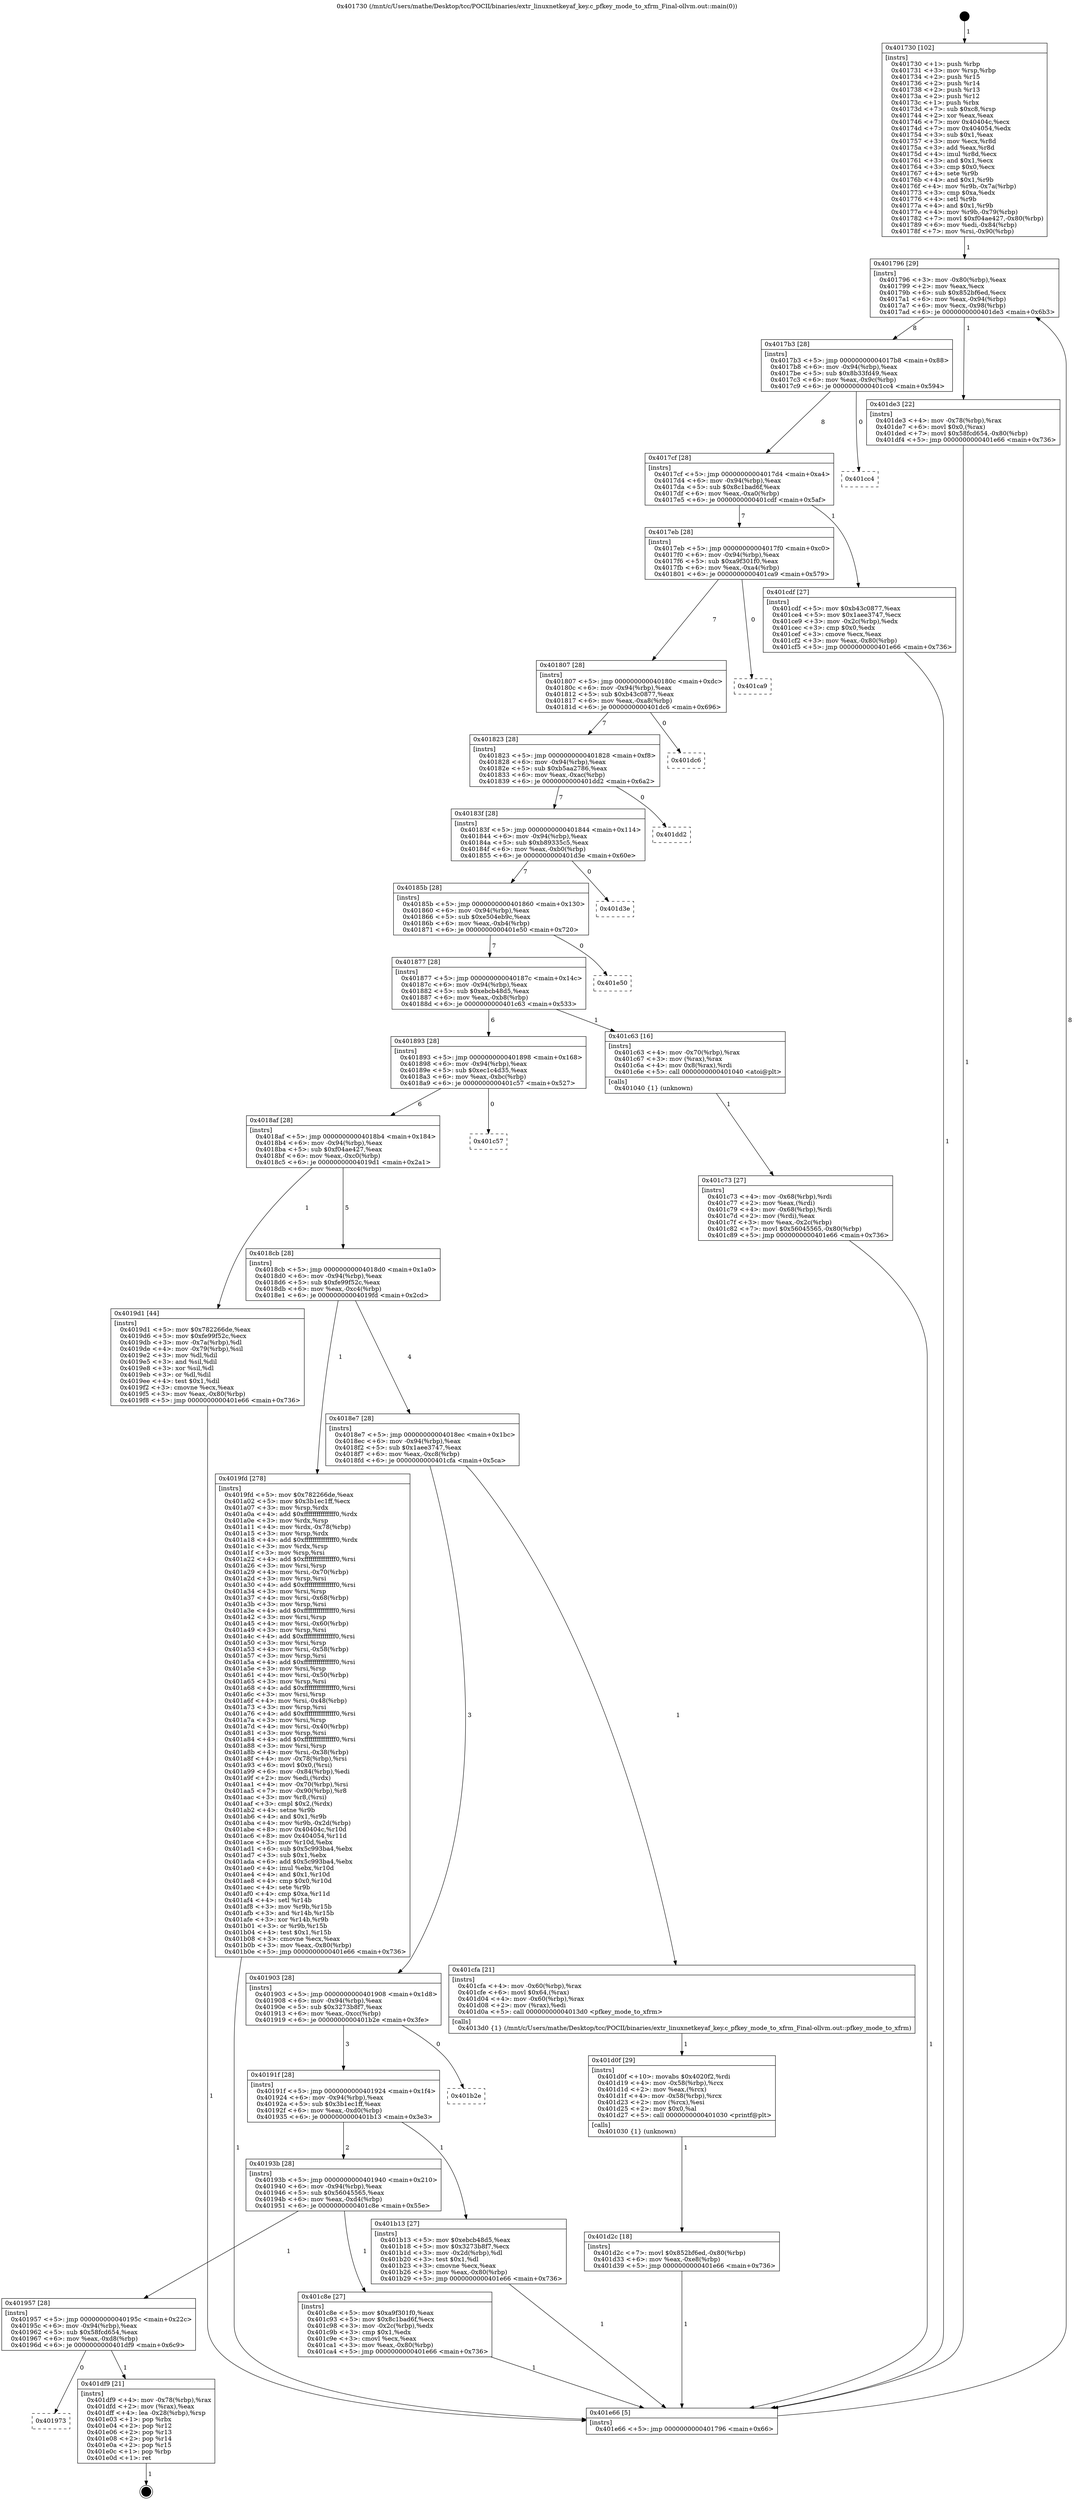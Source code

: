 digraph "0x401730" {
  label = "0x401730 (/mnt/c/Users/mathe/Desktop/tcc/POCII/binaries/extr_linuxnetkeyaf_key.c_pfkey_mode_to_xfrm_Final-ollvm.out::main(0))"
  labelloc = "t"
  node[shape=record]

  Entry [label="",width=0.3,height=0.3,shape=circle,fillcolor=black,style=filled]
  "0x401796" [label="{
     0x401796 [29]\l
     | [instrs]\l
     &nbsp;&nbsp;0x401796 \<+3\>: mov -0x80(%rbp),%eax\l
     &nbsp;&nbsp;0x401799 \<+2\>: mov %eax,%ecx\l
     &nbsp;&nbsp;0x40179b \<+6\>: sub $0x852bf6ed,%ecx\l
     &nbsp;&nbsp;0x4017a1 \<+6\>: mov %eax,-0x94(%rbp)\l
     &nbsp;&nbsp;0x4017a7 \<+6\>: mov %ecx,-0x98(%rbp)\l
     &nbsp;&nbsp;0x4017ad \<+6\>: je 0000000000401de3 \<main+0x6b3\>\l
  }"]
  "0x401de3" [label="{
     0x401de3 [22]\l
     | [instrs]\l
     &nbsp;&nbsp;0x401de3 \<+4\>: mov -0x78(%rbp),%rax\l
     &nbsp;&nbsp;0x401de7 \<+6\>: movl $0x0,(%rax)\l
     &nbsp;&nbsp;0x401ded \<+7\>: movl $0x58fcd654,-0x80(%rbp)\l
     &nbsp;&nbsp;0x401df4 \<+5\>: jmp 0000000000401e66 \<main+0x736\>\l
  }"]
  "0x4017b3" [label="{
     0x4017b3 [28]\l
     | [instrs]\l
     &nbsp;&nbsp;0x4017b3 \<+5\>: jmp 00000000004017b8 \<main+0x88\>\l
     &nbsp;&nbsp;0x4017b8 \<+6\>: mov -0x94(%rbp),%eax\l
     &nbsp;&nbsp;0x4017be \<+5\>: sub $0x8b33fd49,%eax\l
     &nbsp;&nbsp;0x4017c3 \<+6\>: mov %eax,-0x9c(%rbp)\l
     &nbsp;&nbsp;0x4017c9 \<+6\>: je 0000000000401cc4 \<main+0x594\>\l
  }"]
  Exit [label="",width=0.3,height=0.3,shape=circle,fillcolor=black,style=filled,peripheries=2]
  "0x401cc4" [label="{
     0x401cc4\l
  }", style=dashed]
  "0x4017cf" [label="{
     0x4017cf [28]\l
     | [instrs]\l
     &nbsp;&nbsp;0x4017cf \<+5\>: jmp 00000000004017d4 \<main+0xa4\>\l
     &nbsp;&nbsp;0x4017d4 \<+6\>: mov -0x94(%rbp),%eax\l
     &nbsp;&nbsp;0x4017da \<+5\>: sub $0x8c1bad6f,%eax\l
     &nbsp;&nbsp;0x4017df \<+6\>: mov %eax,-0xa0(%rbp)\l
     &nbsp;&nbsp;0x4017e5 \<+6\>: je 0000000000401cdf \<main+0x5af\>\l
  }"]
  "0x401973" [label="{
     0x401973\l
  }", style=dashed]
  "0x401cdf" [label="{
     0x401cdf [27]\l
     | [instrs]\l
     &nbsp;&nbsp;0x401cdf \<+5\>: mov $0xb43c0877,%eax\l
     &nbsp;&nbsp;0x401ce4 \<+5\>: mov $0x1aee3747,%ecx\l
     &nbsp;&nbsp;0x401ce9 \<+3\>: mov -0x2c(%rbp),%edx\l
     &nbsp;&nbsp;0x401cec \<+3\>: cmp $0x0,%edx\l
     &nbsp;&nbsp;0x401cef \<+3\>: cmove %ecx,%eax\l
     &nbsp;&nbsp;0x401cf2 \<+3\>: mov %eax,-0x80(%rbp)\l
     &nbsp;&nbsp;0x401cf5 \<+5\>: jmp 0000000000401e66 \<main+0x736\>\l
  }"]
  "0x4017eb" [label="{
     0x4017eb [28]\l
     | [instrs]\l
     &nbsp;&nbsp;0x4017eb \<+5\>: jmp 00000000004017f0 \<main+0xc0\>\l
     &nbsp;&nbsp;0x4017f0 \<+6\>: mov -0x94(%rbp),%eax\l
     &nbsp;&nbsp;0x4017f6 \<+5\>: sub $0xa9f301f0,%eax\l
     &nbsp;&nbsp;0x4017fb \<+6\>: mov %eax,-0xa4(%rbp)\l
     &nbsp;&nbsp;0x401801 \<+6\>: je 0000000000401ca9 \<main+0x579\>\l
  }"]
  "0x401df9" [label="{
     0x401df9 [21]\l
     | [instrs]\l
     &nbsp;&nbsp;0x401df9 \<+4\>: mov -0x78(%rbp),%rax\l
     &nbsp;&nbsp;0x401dfd \<+2\>: mov (%rax),%eax\l
     &nbsp;&nbsp;0x401dff \<+4\>: lea -0x28(%rbp),%rsp\l
     &nbsp;&nbsp;0x401e03 \<+1\>: pop %rbx\l
     &nbsp;&nbsp;0x401e04 \<+2\>: pop %r12\l
     &nbsp;&nbsp;0x401e06 \<+2\>: pop %r13\l
     &nbsp;&nbsp;0x401e08 \<+2\>: pop %r14\l
     &nbsp;&nbsp;0x401e0a \<+2\>: pop %r15\l
     &nbsp;&nbsp;0x401e0c \<+1\>: pop %rbp\l
     &nbsp;&nbsp;0x401e0d \<+1\>: ret\l
  }"]
  "0x401ca9" [label="{
     0x401ca9\l
  }", style=dashed]
  "0x401807" [label="{
     0x401807 [28]\l
     | [instrs]\l
     &nbsp;&nbsp;0x401807 \<+5\>: jmp 000000000040180c \<main+0xdc\>\l
     &nbsp;&nbsp;0x40180c \<+6\>: mov -0x94(%rbp),%eax\l
     &nbsp;&nbsp;0x401812 \<+5\>: sub $0xb43c0877,%eax\l
     &nbsp;&nbsp;0x401817 \<+6\>: mov %eax,-0xa8(%rbp)\l
     &nbsp;&nbsp;0x40181d \<+6\>: je 0000000000401dc6 \<main+0x696\>\l
  }"]
  "0x401d2c" [label="{
     0x401d2c [18]\l
     | [instrs]\l
     &nbsp;&nbsp;0x401d2c \<+7\>: movl $0x852bf6ed,-0x80(%rbp)\l
     &nbsp;&nbsp;0x401d33 \<+6\>: mov %eax,-0xe8(%rbp)\l
     &nbsp;&nbsp;0x401d39 \<+5\>: jmp 0000000000401e66 \<main+0x736\>\l
  }"]
  "0x401dc6" [label="{
     0x401dc6\l
  }", style=dashed]
  "0x401823" [label="{
     0x401823 [28]\l
     | [instrs]\l
     &nbsp;&nbsp;0x401823 \<+5\>: jmp 0000000000401828 \<main+0xf8\>\l
     &nbsp;&nbsp;0x401828 \<+6\>: mov -0x94(%rbp),%eax\l
     &nbsp;&nbsp;0x40182e \<+5\>: sub $0xb5aa2786,%eax\l
     &nbsp;&nbsp;0x401833 \<+6\>: mov %eax,-0xac(%rbp)\l
     &nbsp;&nbsp;0x401839 \<+6\>: je 0000000000401dd2 \<main+0x6a2\>\l
  }"]
  "0x401d0f" [label="{
     0x401d0f [29]\l
     | [instrs]\l
     &nbsp;&nbsp;0x401d0f \<+10\>: movabs $0x4020f2,%rdi\l
     &nbsp;&nbsp;0x401d19 \<+4\>: mov -0x58(%rbp),%rcx\l
     &nbsp;&nbsp;0x401d1d \<+2\>: mov %eax,(%rcx)\l
     &nbsp;&nbsp;0x401d1f \<+4\>: mov -0x58(%rbp),%rcx\l
     &nbsp;&nbsp;0x401d23 \<+2\>: mov (%rcx),%esi\l
     &nbsp;&nbsp;0x401d25 \<+2\>: mov $0x0,%al\l
     &nbsp;&nbsp;0x401d27 \<+5\>: call 0000000000401030 \<printf@plt\>\l
     | [calls]\l
     &nbsp;&nbsp;0x401030 \{1\} (unknown)\l
  }"]
  "0x401dd2" [label="{
     0x401dd2\l
  }", style=dashed]
  "0x40183f" [label="{
     0x40183f [28]\l
     | [instrs]\l
     &nbsp;&nbsp;0x40183f \<+5\>: jmp 0000000000401844 \<main+0x114\>\l
     &nbsp;&nbsp;0x401844 \<+6\>: mov -0x94(%rbp),%eax\l
     &nbsp;&nbsp;0x40184a \<+5\>: sub $0xb89335c5,%eax\l
     &nbsp;&nbsp;0x40184f \<+6\>: mov %eax,-0xb0(%rbp)\l
     &nbsp;&nbsp;0x401855 \<+6\>: je 0000000000401d3e \<main+0x60e\>\l
  }"]
  "0x401957" [label="{
     0x401957 [28]\l
     | [instrs]\l
     &nbsp;&nbsp;0x401957 \<+5\>: jmp 000000000040195c \<main+0x22c\>\l
     &nbsp;&nbsp;0x40195c \<+6\>: mov -0x94(%rbp),%eax\l
     &nbsp;&nbsp;0x401962 \<+5\>: sub $0x58fcd654,%eax\l
     &nbsp;&nbsp;0x401967 \<+6\>: mov %eax,-0xd8(%rbp)\l
     &nbsp;&nbsp;0x40196d \<+6\>: je 0000000000401df9 \<main+0x6c9\>\l
  }"]
  "0x401d3e" [label="{
     0x401d3e\l
  }", style=dashed]
  "0x40185b" [label="{
     0x40185b [28]\l
     | [instrs]\l
     &nbsp;&nbsp;0x40185b \<+5\>: jmp 0000000000401860 \<main+0x130\>\l
     &nbsp;&nbsp;0x401860 \<+6\>: mov -0x94(%rbp),%eax\l
     &nbsp;&nbsp;0x401866 \<+5\>: sub $0xe504eb9c,%eax\l
     &nbsp;&nbsp;0x40186b \<+6\>: mov %eax,-0xb4(%rbp)\l
     &nbsp;&nbsp;0x401871 \<+6\>: je 0000000000401e50 \<main+0x720\>\l
  }"]
  "0x401c8e" [label="{
     0x401c8e [27]\l
     | [instrs]\l
     &nbsp;&nbsp;0x401c8e \<+5\>: mov $0xa9f301f0,%eax\l
     &nbsp;&nbsp;0x401c93 \<+5\>: mov $0x8c1bad6f,%ecx\l
     &nbsp;&nbsp;0x401c98 \<+3\>: mov -0x2c(%rbp),%edx\l
     &nbsp;&nbsp;0x401c9b \<+3\>: cmp $0x1,%edx\l
     &nbsp;&nbsp;0x401c9e \<+3\>: cmovl %ecx,%eax\l
     &nbsp;&nbsp;0x401ca1 \<+3\>: mov %eax,-0x80(%rbp)\l
     &nbsp;&nbsp;0x401ca4 \<+5\>: jmp 0000000000401e66 \<main+0x736\>\l
  }"]
  "0x401e50" [label="{
     0x401e50\l
  }", style=dashed]
  "0x401877" [label="{
     0x401877 [28]\l
     | [instrs]\l
     &nbsp;&nbsp;0x401877 \<+5\>: jmp 000000000040187c \<main+0x14c\>\l
     &nbsp;&nbsp;0x40187c \<+6\>: mov -0x94(%rbp),%eax\l
     &nbsp;&nbsp;0x401882 \<+5\>: sub $0xebcb48d5,%eax\l
     &nbsp;&nbsp;0x401887 \<+6\>: mov %eax,-0xb8(%rbp)\l
     &nbsp;&nbsp;0x40188d \<+6\>: je 0000000000401c63 \<main+0x533\>\l
  }"]
  "0x401c73" [label="{
     0x401c73 [27]\l
     | [instrs]\l
     &nbsp;&nbsp;0x401c73 \<+4\>: mov -0x68(%rbp),%rdi\l
     &nbsp;&nbsp;0x401c77 \<+2\>: mov %eax,(%rdi)\l
     &nbsp;&nbsp;0x401c79 \<+4\>: mov -0x68(%rbp),%rdi\l
     &nbsp;&nbsp;0x401c7d \<+2\>: mov (%rdi),%eax\l
     &nbsp;&nbsp;0x401c7f \<+3\>: mov %eax,-0x2c(%rbp)\l
     &nbsp;&nbsp;0x401c82 \<+7\>: movl $0x56045565,-0x80(%rbp)\l
     &nbsp;&nbsp;0x401c89 \<+5\>: jmp 0000000000401e66 \<main+0x736\>\l
  }"]
  "0x401c63" [label="{
     0x401c63 [16]\l
     | [instrs]\l
     &nbsp;&nbsp;0x401c63 \<+4\>: mov -0x70(%rbp),%rax\l
     &nbsp;&nbsp;0x401c67 \<+3\>: mov (%rax),%rax\l
     &nbsp;&nbsp;0x401c6a \<+4\>: mov 0x8(%rax),%rdi\l
     &nbsp;&nbsp;0x401c6e \<+5\>: call 0000000000401040 \<atoi@plt\>\l
     | [calls]\l
     &nbsp;&nbsp;0x401040 \{1\} (unknown)\l
  }"]
  "0x401893" [label="{
     0x401893 [28]\l
     | [instrs]\l
     &nbsp;&nbsp;0x401893 \<+5\>: jmp 0000000000401898 \<main+0x168\>\l
     &nbsp;&nbsp;0x401898 \<+6\>: mov -0x94(%rbp),%eax\l
     &nbsp;&nbsp;0x40189e \<+5\>: sub $0xec1c4d35,%eax\l
     &nbsp;&nbsp;0x4018a3 \<+6\>: mov %eax,-0xbc(%rbp)\l
     &nbsp;&nbsp;0x4018a9 \<+6\>: je 0000000000401c57 \<main+0x527\>\l
  }"]
  "0x40193b" [label="{
     0x40193b [28]\l
     | [instrs]\l
     &nbsp;&nbsp;0x40193b \<+5\>: jmp 0000000000401940 \<main+0x210\>\l
     &nbsp;&nbsp;0x401940 \<+6\>: mov -0x94(%rbp),%eax\l
     &nbsp;&nbsp;0x401946 \<+5\>: sub $0x56045565,%eax\l
     &nbsp;&nbsp;0x40194b \<+6\>: mov %eax,-0xd4(%rbp)\l
     &nbsp;&nbsp;0x401951 \<+6\>: je 0000000000401c8e \<main+0x55e\>\l
  }"]
  "0x401c57" [label="{
     0x401c57\l
  }", style=dashed]
  "0x4018af" [label="{
     0x4018af [28]\l
     | [instrs]\l
     &nbsp;&nbsp;0x4018af \<+5\>: jmp 00000000004018b4 \<main+0x184\>\l
     &nbsp;&nbsp;0x4018b4 \<+6\>: mov -0x94(%rbp),%eax\l
     &nbsp;&nbsp;0x4018ba \<+5\>: sub $0xf04ae427,%eax\l
     &nbsp;&nbsp;0x4018bf \<+6\>: mov %eax,-0xc0(%rbp)\l
     &nbsp;&nbsp;0x4018c5 \<+6\>: je 00000000004019d1 \<main+0x2a1\>\l
  }"]
  "0x401b13" [label="{
     0x401b13 [27]\l
     | [instrs]\l
     &nbsp;&nbsp;0x401b13 \<+5\>: mov $0xebcb48d5,%eax\l
     &nbsp;&nbsp;0x401b18 \<+5\>: mov $0x3273b8f7,%ecx\l
     &nbsp;&nbsp;0x401b1d \<+3\>: mov -0x2d(%rbp),%dl\l
     &nbsp;&nbsp;0x401b20 \<+3\>: test $0x1,%dl\l
     &nbsp;&nbsp;0x401b23 \<+3\>: cmovne %ecx,%eax\l
     &nbsp;&nbsp;0x401b26 \<+3\>: mov %eax,-0x80(%rbp)\l
     &nbsp;&nbsp;0x401b29 \<+5\>: jmp 0000000000401e66 \<main+0x736\>\l
  }"]
  "0x4019d1" [label="{
     0x4019d1 [44]\l
     | [instrs]\l
     &nbsp;&nbsp;0x4019d1 \<+5\>: mov $0x782266de,%eax\l
     &nbsp;&nbsp;0x4019d6 \<+5\>: mov $0xfe99f52c,%ecx\l
     &nbsp;&nbsp;0x4019db \<+3\>: mov -0x7a(%rbp),%dl\l
     &nbsp;&nbsp;0x4019de \<+4\>: mov -0x79(%rbp),%sil\l
     &nbsp;&nbsp;0x4019e2 \<+3\>: mov %dl,%dil\l
     &nbsp;&nbsp;0x4019e5 \<+3\>: and %sil,%dil\l
     &nbsp;&nbsp;0x4019e8 \<+3\>: xor %sil,%dl\l
     &nbsp;&nbsp;0x4019eb \<+3\>: or %dl,%dil\l
     &nbsp;&nbsp;0x4019ee \<+4\>: test $0x1,%dil\l
     &nbsp;&nbsp;0x4019f2 \<+3\>: cmovne %ecx,%eax\l
     &nbsp;&nbsp;0x4019f5 \<+3\>: mov %eax,-0x80(%rbp)\l
     &nbsp;&nbsp;0x4019f8 \<+5\>: jmp 0000000000401e66 \<main+0x736\>\l
  }"]
  "0x4018cb" [label="{
     0x4018cb [28]\l
     | [instrs]\l
     &nbsp;&nbsp;0x4018cb \<+5\>: jmp 00000000004018d0 \<main+0x1a0\>\l
     &nbsp;&nbsp;0x4018d0 \<+6\>: mov -0x94(%rbp),%eax\l
     &nbsp;&nbsp;0x4018d6 \<+5\>: sub $0xfe99f52c,%eax\l
     &nbsp;&nbsp;0x4018db \<+6\>: mov %eax,-0xc4(%rbp)\l
     &nbsp;&nbsp;0x4018e1 \<+6\>: je 00000000004019fd \<main+0x2cd\>\l
  }"]
  "0x401e66" [label="{
     0x401e66 [5]\l
     | [instrs]\l
     &nbsp;&nbsp;0x401e66 \<+5\>: jmp 0000000000401796 \<main+0x66\>\l
  }"]
  "0x401730" [label="{
     0x401730 [102]\l
     | [instrs]\l
     &nbsp;&nbsp;0x401730 \<+1\>: push %rbp\l
     &nbsp;&nbsp;0x401731 \<+3\>: mov %rsp,%rbp\l
     &nbsp;&nbsp;0x401734 \<+2\>: push %r15\l
     &nbsp;&nbsp;0x401736 \<+2\>: push %r14\l
     &nbsp;&nbsp;0x401738 \<+2\>: push %r13\l
     &nbsp;&nbsp;0x40173a \<+2\>: push %r12\l
     &nbsp;&nbsp;0x40173c \<+1\>: push %rbx\l
     &nbsp;&nbsp;0x40173d \<+7\>: sub $0xc8,%rsp\l
     &nbsp;&nbsp;0x401744 \<+2\>: xor %eax,%eax\l
     &nbsp;&nbsp;0x401746 \<+7\>: mov 0x40404c,%ecx\l
     &nbsp;&nbsp;0x40174d \<+7\>: mov 0x404054,%edx\l
     &nbsp;&nbsp;0x401754 \<+3\>: sub $0x1,%eax\l
     &nbsp;&nbsp;0x401757 \<+3\>: mov %ecx,%r8d\l
     &nbsp;&nbsp;0x40175a \<+3\>: add %eax,%r8d\l
     &nbsp;&nbsp;0x40175d \<+4\>: imul %r8d,%ecx\l
     &nbsp;&nbsp;0x401761 \<+3\>: and $0x1,%ecx\l
     &nbsp;&nbsp;0x401764 \<+3\>: cmp $0x0,%ecx\l
     &nbsp;&nbsp;0x401767 \<+4\>: sete %r9b\l
     &nbsp;&nbsp;0x40176b \<+4\>: and $0x1,%r9b\l
     &nbsp;&nbsp;0x40176f \<+4\>: mov %r9b,-0x7a(%rbp)\l
     &nbsp;&nbsp;0x401773 \<+3\>: cmp $0xa,%edx\l
     &nbsp;&nbsp;0x401776 \<+4\>: setl %r9b\l
     &nbsp;&nbsp;0x40177a \<+4\>: and $0x1,%r9b\l
     &nbsp;&nbsp;0x40177e \<+4\>: mov %r9b,-0x79(%rbp)\l
     &nbsp;&nbsp;0x401782 \<+7\>: movl $0xf04ae427,-0x80(%rbp)\l
     &nbsp;&nbsp;0x401789 \<+6\>: mov %edi,-0x84(%rbp)\l
     &nbsp;&nbsp;0x40178f \<+7\>: mov %rsi,-0x90(%rbp)\l
  }"]
  "0x40191f" [label="{
     0x40191f [28]\l
     | [instrs]\l
     &nbsp;&nbsp;0x40191f \<+5\>: jmp 0000000000401924 \<main+0x1f4\>\l
     &nbsp;&nbsp;0x401924 \<+6\>: mov -0x94(%rbp),%eax\l
     &nbsp;&nbsp;0x40192a \<+5\>: sub $0x3b1ec1ff,%eax\l
     &nbsp;&nbsp;0x40192f \<+6\>: mov %eax,-0xd0(%rbp)\l
     &nbsp;&nbsp;0x401935 \<+6\>: je 0000000000401b13 \<main+0x3e3\>\l
  }"]
  "0x4019fd" [label="{
     0x4019fd [278]\l
     | [instrs]\l
     &nbsp;&nbsp;0x4019fd \<+5\>: mov $0x782266de,%eax\l
     &nbsp;&nbsp;0x401a02 \<+5\>: mov $0x3b1ec1ff,%ecx\l
     &nbsp;&nbsp;0x401a07 \<+3\>: mov %rsp,%rdx\l
     &nbsp;&nbsp;0x401a0a \<+4\>: add $0xfffffffffffffff0,%rdx\l
     &nbsp;&nbsp;0x401a0e \<+3\>: mov %rdx,%rsp\l
     &nbsp;&nbsp;0x401a11 \<+4\>: mov %rdx,-0x78(%rbp)\l
     &nbsp;&nbsp;0x401a15 \<+3\>: mov %rsp,%rdx\l
     &nbsp;&nbsp;0x401a18 \<+4\>: add $0xfffffffffffffff0,%rdx\l
     &nbsp;&nbsp;0x401a1c \<+3\>: mov %rdx,%rsp\l
     &nbsp;&nbsp;0x401a1f \<+3\>: mov %rsp,%rsi\l
     &nbsp;&nbsp;0x401a22 \<+4\>: add $0xfffffffffffffff0,%rsi\l
     &nbsp;&nbsp;0x401a26 \<+3\>: mov %rsi,%rsp\l
     &nbsp;&nbsp;0x401a29 \<+4\>: mov %rsi,-0x70(%rbp)\l
     &nbsp;&nbsp;0x401a2d \<+3\>: mov %rsp,%rsi\l
     &nbsp;&nbsp;0x401a30 \<+4\>: add $0xfffffffffffffff0,%rsi\l
     &nbsp;&nbsp;0x401a34 \<+3\>: mov %rsi,%rsp\l
     &nbsp;&nbsp;0x401a37 \<+4\>: mov %rsi,-0x68(%rbp)\l
     &nbsp;&nbsp;0x401a3b \<+3\>: mov %rsp,%rsi\l
     &nbsp;&nbsp;0x401a3e \<+4\>: add $0xfffffffffffffff0,%rsi\l
     &nbsp;&nbsp;0x401a42 \<+3\>: mov %rsi,%rsp\l
     &nbsp;&nbsp;0x401a45 \<+4\>: mov %rsi,-0x60(%rbp)\l
     &nbsp;&nbsp;0x401a49 \<+3\>: mov %rsp,%rsi\l
     &nbsp;&nbsp;0x401a4c \<+4\>: add $0xfffffffffffffff0,%rsi\l
     &nbsp;&nbsp;0x401a50 \<+3\>: mov %rsi,%rsp\l
     &nbsp;&nbsp;0x401a53 \<+4\>: mov %rsi,-0x58(%rbp)\l
     &nbsp;&nbsp;0x401a57 \<+3\>: mov %rsp,%rsi\l
     &nbsp;&nbsp;0x401a5a \<+4\>: add $0xfffffffffffffff0,%rsi\l
     &nbsp;&nbsp;0x401a5e \<+3\>: mov %rsi,%rsp\l
     &nbsp;&nbsp;0x401a61 \<+4\>: mov %rsi,-0x50(%rbp)\l
     &nbsp;&nbsp;0x401a65 \<+3\>: mov %rsp,%rsi\l
     &nbsp;&nbsp;0x401a68 \<+4\>: add $0xfffffffffffffff0,%rsi\l
     &nbsp;&nbsp;0x401a6c \<+3\>: mov %rsi,%rsp\l
     &nbsp;&nbsp;0x401a6f \<+4\>: mov %rsi,-0x48(%rbp)\l
     &nbsp;&nbsp;0x401a73 \<+3\>: mov %rsp,%rsi\l
     &nbsp;&nbsp;0x401a76 \<+4\>: add $0xfffffffffffffff0,%rsi\l
     &nbsp;&nbsp;0x401a7a \<+3\>: mov %rsi,%rsp\l
     &nbsp;&nbsp;0x401a7d \<+4\>: mov %rsi,-0x40(%rbp)\l
     &nbsp;&nbsp;0x401a81 \<+3\>: mov %rsp,%rsi\l
     &nbsp;&nbsp;0x401a84 \<+4\>: add $0xfffffffffffffff0,%rsi\l
     &nbsp;&nbsp;0x401a88 \<+3\>: mov %rsi,%rsp\l
     &nbsp;&nbsp;0x401a8b \<+4\>: mov %rsi,-0x38(%rbp)\l
     &nbsp;&nbsp;0x401a8f \<+4\>: mov -0x78(%rbp),%rsi\l
     &nbsp;&nbsp;0x401a93 \<+6\>: movl $0x0,(%rsi)\l
     &nbsp;&nbsp;0x401a99 \<+6\>: mov -0x84(%rbp),%edi\l
     &nbsp;&nbsp;0x401a9f \<+2\>: mov %edi,(%rdx)\l
     &nbsp;&nbsp;0x401aa1 \<+4\>: mov -0x70(%rbp),%rsi\l
     &nbsp;&nbsp;0x401aa5 \<+7\>: mov -0x90(%rbp),%r8\l
     &nbsp;&nbsp;0x401aac \<+3\>: mov %r8,(%rsi)\l
     &nbsp;&nbsp;0x401aaf \<+3\>: cmpl $0x2,(%rdx)\l
     &nbsp;&nbsp;0x401ab2 \<+4\>: setne %r9b\l
     &nbsp;&nbsp;0x401ab6 \<+4\>: and $0x1,%r9b\l
     &nbsp;&nbsp;0x401aba \<+4\>: mov %r9b,-0x2d(%rbp)\l
     &nbsp;&nbsp;0x401abe \<+8\>: mov 0x40404c,%r10d\l
     &nbsp;&nbsp;0x401ac6 \<+8\>: mov 0x404054,%r11d\l
     &nbsp;&nbsp;0x401ace \<+3\>: mov %r10d,%ebx\l
     &nbsp;&nbsp;0x401ad1 \<+6\>: sub $0x5c993ba4,%ebx\l
     &nbsp;&nbsp;0x401ad7 \<+3\>: sub $0x1,%ebx\l
     &nbsp;&nbsp;0x401ada \<+6\>: add $0x5c993ba4,%ebx\l
     &nbsp;&nbsp;0x401ae0 \<+4\>: imul %ebx,%r10d\l
     &nbsp;&nbsp;0x401ae4 \<+4\>: and $0x1,%r10d\l
     &nbsp;&nbsp;0x401ae8 \<+4\>: cmp $0x0,%r10d\l
     &nbsp;&nbsp;0x401aec \<+4\>: sete %r9b\l
     &nbsp;&nbsp;0x401af0 \<+4\>: cmp $0xa,%r11d\l
     &nbsp;&nbsp;0x401af4 \<+4\>: setl %r14b\l
     &nbsp;&nbsp;0x401af8 \<+3\>: mov %r9b,%r15b\l
     &nbsp;&nbsp;0x401afb \<+3\>: and %r14b,%r15b\l
     &nbsp;&nbsp;0x401afe \<+3\>: xor %r14b,%r9b\l
     &nbsp;&nbsp;0x401b01 \<+3\>: or %r9b,%r15b\l
     &nbsp;&nbsp;0x401b04 \<+4\>: test $0x1,%r15b\l
     &nbsp;&nbsp;0x401b08 \<+3\>: cmovne %ecx,%eax\l
     &nbsp;&nbsp;0x401b0b \<+3\>: mov %eax,-0x80(%rbp)\l
     &nbsp;&nbsp;0x401b0e \<+5\>: jmp 0000000000401e66 \<main+0x736\>\l
  }"]
  "0x4018e7" [label="{
     0x4018e7 [28]\l
     | [instrs]\l
     &nbsp;&nbsp;0x4018e7 \<+5\>: jmp 00000000004018ec \<main+0x1bc\>\l
     &nbsp;&nbsp;0x4018ec \<+6\>: mov -0x94(%rbp),%eax\l
     &nbsp;&nbsp;0x4018f2 \<+5\>: sub $0x1aee3747,%eax\l
     &nbsp;&nbsp;0x4018f7 \<+6\>: mov %eax,-0xc8(%rbp)\l
     &nbsp;&nbsp;0x4018fd \<+6\>: je 0000000000401cfa \<main+0x5ca\>\l
  }"]
  "0x401b2e" [label="{
     0x401b2e\l
  }", style=dashed]
  "0x401903" [label="{
     0x401903 [28]\l
     | [instrs]\l
     &nbsp;&nbsp;0x401903 \<+5\>: jmp 0000000000401908 \<main+0x1d8\>\l
     &nbsp;&nbsp;0x401908 \<+6\>: mov -0x94(%rbp),%eax\l
     &nbsp;&nbsp;0x40190e \<+5\>: sub $0x3273b8f7,%eax\l
     &nbsp;&nbsp;0x401913 \<+6\>: mov %eax,-0xcc(%rbp)\l
     &nbsp;&nbsp;0x401919 \<+6\>: je 0000000000401b2e \<main+0x3fe\>\l
  }"]
  "0x401cfa" [label="{
     0x401cfa [21]\l
     | [instrs]\l
     &nbsp;&nbsp;0x401cfa \<+4\>: mov -0x60(%rbp),%rax\l
     &nbsp;&nbsp;0x401cfe \<+6\>: movl $0x64,(%rax)\l
     &nbsp;&nbsp;0x401d04 \<+4\>: mov -0x60(%rbp),%rax\l
     &nbsp;&nbsp;0x401d08 \<+2\>: mov (%rax),%edi\l
     &nbsp;&nbsp;0x401d0a \<+5\>: call 00000000004013d0 \<pfkey_mode_to_xfrm\>\l
     | [calls]\l
     &nbsp;&nbsp;0x4013d0 \{1\} (/mnt/c/Users/mathe/Desktop/tcc/POCII/binaries/extr_linuxnetkeyaf_key.c_pfkey_mode_to_xfrm_Final-ollvm.out::pfkey_mode_to_xfrm)\l
  }"]
  Entry -> "0x401730" [label=" 1"]
  "0x401796" -> "0x401de3" [label=" 1"]
  "0x401796" -> "0x4017b3" [label=" 8"]
  "0x401df9" -> Exit [label=" 1"]
  "0x4017b3" -> "0x401cc4" [label=" 0"]
  "0x4017b3" -> "0x4017cf" [label=" 8"]
  "0x401957" -> "0x401973" [label=" 0"]
  "0x4017cf" -> "0x401cdf" [label=" 1"]
  "0x4017cf" -> "0x4017eb" [label=" 7"]
  "0x401957" -> "0x401df9" [label=" 1"]
  "0x4017eb" -> "0x401ca9" [label=" 0"]
  "0x4017eb" -> "0x401807" [label=" 7"]
  "0x401de3" -> "0x401e66" [label=" 1"]
  "0x401807" -> "0x401dc6" [label=" 0"]
  "0x401807" -> "0x401823" [label=" 7"]
  "0x401d2c" -> "0x401e66" [label=" 1"]
  "0x401823" -> "0x401dd2" [label=" 0"]
  "0x401823" -> "0x40183f" [label=" 7"]
  "0x401d0f" -> "0x401d2c" [label=" 1"]
  "0x40183f" -> "0x401d3e" [label=" 0"]
  "0x40183f" -> "0x40185b" [label=" 7"]
  "0x401cfa" -> "0x401d0f" [label=" 1"]
  "0x40185b" -> "0x401e50" [label=" 0"]
  "0x40185b" -> "0x401877" [label=" 7"]
  "0x401cdf" -> "0x401e66" [label=" 1"]
  "0x401877" -> "0x401c63" [label=" 1"]
  "0x401877" -> "0x401893" [label=" 6"]
  "0x40193b" -> "0x401957" [label=" 1"]
  "0x401893" -> "0x401c57" [label=" 0"]
  "0x401893" -> "0x4018af" [label=" 6"]
  "0x40193b" -> "0x401c8e" [label=" 1"]
  "0x4018af" -> "0x4019d1" [label=" 1"]
  "0x4018af" -> "0x4018cb" [label=" 5"]
  "0x4019d1" -> "0x401e66" [label=" 1"]
  "0x401730" -> "0x401796" [label=" 1"]
  "0x401e66" -> "0x401796" [label=" 8"]
  "0x401c8e" -> "0x401e66" [label=" 1"]
  "0x4018cb" -> "0x4019fd" [label=" 1"]
  "0x4018cb" -> "0x4018e7" [label=" 4"]
  "0x401c63" -> "0x401c73" [label=" 1"]
  "0x4019fd" -> "0x401e66" [label=" 1"]
  "0x401b13" -> "0x401e66" [label=" 1"]
  "0x4018e7" -> "0x401cfa" [label=" 1"]
  "0x4018e7" -> "0x401903" [label=" 3"]
  "0x40191f" -> "0x40193b" [label=" 2"]
  "0x401903" -> "0x401b2e" [label=" 0"]
  "0x401903" -> "0x40191f" [label=" 3"]
  "0x401c73" -> "0x401e66" [label=" 1"]
  "0x40191f" -> "0x401b13" [label=" 1"]
}
